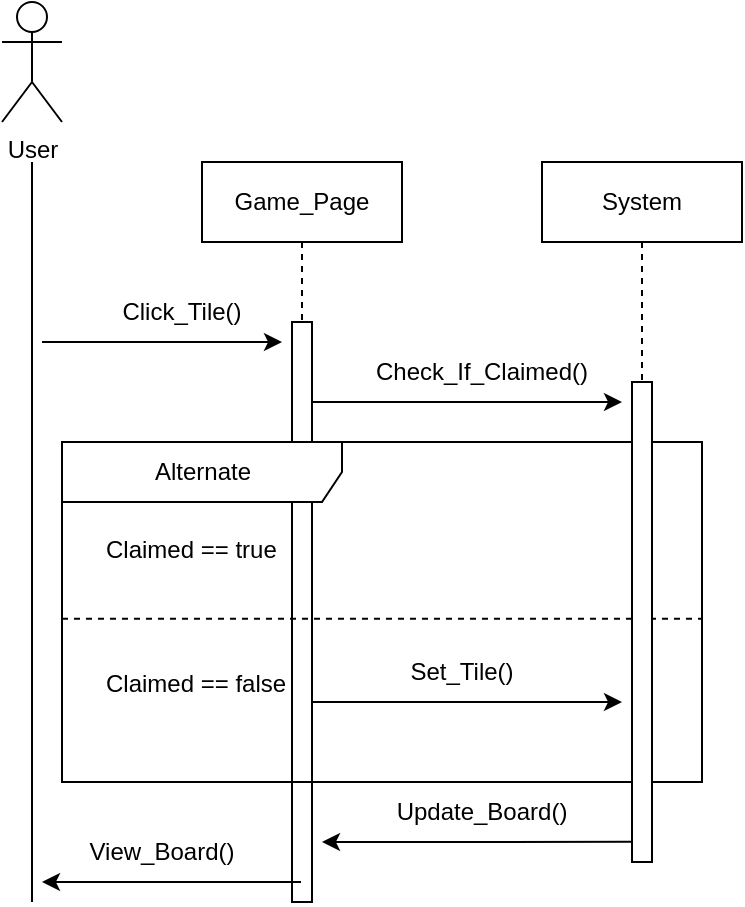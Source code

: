 <mxfile version="19.0.3" type="device" pages="3"><diagram name="Claim_Tile" id="13e1069c-82ec-6db2-03f1-153e76fe0fe0"><mxGraphModel dx="1185" dy="718" grid="1" gridSize="10" guides="1" tooltips="1" connect="1" arrows="1" fold="1" page="1" pageScale="1" pageWidth="1100" pageHeight="850" background="none" math="0" shadow="0"><root><mxCell id="0"/><mxCell id="1" parent="0"/><mxCell id="w6lyui0V9RTv1V7AO2TK-1" value="User" style="shape=umlActor;verticalLabelPosition=bottom;verticalAlign=top;html=1;outlineConnect=0;" vertex="1" parent="1"><mxGeometry x="120" y="80" width="30" height="60" as="geometry"/></mxCell><mxCell id="w6lyui0V9RTv1V7AO2TK-5" value="Game_Page" style="shape=umlLifeline;perimeter=lifelinePerimeter;whiteSpace=wrap;html=1;container=1;collapsible=0;recursiveResize=0;outlineConnect=0;" vertex="1" parent="1"><mxGeometry x="220" y="160" width="100" height="370" as="geometry"/></mxCell><mxCell id="w6lyui0V9RTv1V7AO2TK-9" value="" style="html=1;points=[];perimeter=orthogonalPerimeter;" vertex="1" parent="w6lyui0V9RTv1V7AO2TK-5"><mxGeometry x="45" y="80" width="10" height="290" as="geometry"/></mxCell><mxCell id="w6lyui0V9RTv1V7AO2TK-23" value="Alternate" style="shape=umlFrame;tabWidth=110;tabHeight=30;tabPosition=left;html=1;boundedLbl=1;labelInHeader=1;width=140;height=30;" vertex="1" parent="1"><mxGeometry x="150" y="300" width="320" height="170" as="geometry"/></mxCell><mxCell id="w6lyui0V9RTv1V7AO2TK-24" value="Claimed == true" style="text" vertex="1" parent="w6lyui0V9RTv1V7AO2TK-23"><mxGeometry width="100" height="20" relative="1" as="geometry"><mxPoint x="20" y="40" as="offset"/></mxGeometry></mxCell><mxCell id="w6lyui0V9RTv1V7AO2TK-25" value="Claimed == false" style="line;strokeWidth=1;dashed=1;labelPosition=center;verticalLabelPosition=bottom;align=left;verticalAlign=top;spacingLeft=20;spacingTop=15;" vertex="1" parent="w6lyui0V9RTv1V7AO2TK-23"><mxGeometry y="85" width="320" height="6.8" as="geometry"/></mxCell><mxCell id="w6lyui0V9RTv1V7AO2TK-27" value="Set_Tile()" style="text;html=1;strokeColor=none;fillColor=none;align=center;verticalAlign=middle;whiteSpace=wrap;rounded=0;" vertex="1" parent="w6lyui0V9RTv1V7AO2TK-23"><mxGeometry x="170" y="100" width="60" height="30" as="geometry"/></mxCell><mxCell id="w6lyui0V9RTv1V7AO2TK-6" value="System" style="shape=umlLifeline;perimeter=lifelinePerimeter;whiteSpace=wrap;html=1;container=1;collapsible=0;recursiveResize=0;outlineConnect=0;" vertex="1" parent="1"><mxGeometry x="390" y="160" width="100" height="350" as="geometry"/></mxCell><mxCell id="w6lyui0V9RTv1V7AO2TK-14" value="" style="html=1;points=[];perimeter=orthogonalPerimeter;" vertex="1" parent="w6lyui0V9RTv1V7AO2TK-6"><mxGeometry x="45" y="110" width="10" height="240" as="geometry"/></mxCell><mxCell id="w6lyui0V9RTv1V7AO2TK-8" value="" style="endArrow=none;html=1;rounded=0;" edge="1" parent="1"><mxGeometry width="50" height="50" relative="1" as="geometry"><mxPoint x="135" y="530" as="sourcePoint"/><mxPoint x="135" y="160" as="targetPoint"/></mxGeometry></mxCell><mxCell id="w6lyui0V9RTv1V7AO2TK-12" value="" style="endArrow=classic;html=1;rounded=0;" edge="1" parent="1"><mxGeometry width="50" height="50" relative="1" as="geometry"><mxPoint x="140" y="250" as="sourcePoint"/><mxPoint x="260" y="250" as="targetPoint"/></mxGeometry></mxCell><mxCell id="w6lyui0V9RTv1V7AO2TK-13" value="Click_Tile()" style="text;html=1;strokeColor=none;fillColor=none;align=center;verticalAlign=middle;whiteSpace=wrap;rounded=0;" vertex="1" parent="1"><mxGeometry x="180" y="220" width="60" height="30" as="geometry"/></mxCell><mxCell id="w6lyui0V9RTv1V7AO2TK-15" value="" style="endArrow=classic;html=1;rounded=0;" edge="1" parent="1" source="w6lyui0V9RTv1V7AO2TK-9"><mxGeometry width="50" height="50" relative="1" as="geometry"><mxPoint x="280" y="280" as="sourcePoint"/><mxPoint x="430" y="280" as="targetPoint"/><Array as="points"><mxPoint x="360" y="280"/></Array></mxGeometry></mxCell><mxCell id="w6lyui0V9RTv1V7AO2TK-16" value="Check_If_Claimed()" style="text;html=1;strokeColor=none;fillColor=none;align=center;verticalAlign=middle;whiteSpace=wrap;rounded=0;" vertex="1" parent="1"><mxGeometry x="330" y="250" width="60" height="30" as="geometry"/></mxCell><mxCell id="w6lyui0V9RTv1V7AO2TK-26" value="" style="endArrow=classic;html=1;rounded=0;" edge="1" parent="1" source="w6lyui0V9RTv1V7AO2TK-9"><mxGeometry width="50" height="50" relative="1" as="geometry"><mxPoint x="300" y="450" as="sourcePoint"/><mxPoint x="430" y="430" as="targetPoint"/></mxGeometry></mxCell><mxCell id="w6lyui0V9RTv1V7AO2TK-28" value="" style="endArrow=classic;html=1;rounded=0;exitX=0;exitY=0.958;exitDx=0;exitDy=0;exitPerimeter=0;" edge="1" parent="1" source="w6lyui0V9RTv1V7AO2TK-14"><mxGeometry width="50" height="50" relative="1" as="geometry"><mxPoint x="430" y="500" as="sourcePoint"/><mxPoint x="280" y="500" as="targetPoint"/><Array as="points"><mxPoint x="370" y="500"/></Array></mxGeometry></mxCell><mxCell id="w6lyui0V9RTv1V7AO2TK-30" value="Update_Board()" style="text;html=1;strokeColor=none;fillColor=none;align=center;verticalAlign=middle;whiteSpace=wrap;rounded=0;" vertex="1" parent="1"><mxGeometry x="330" y="470" width="60" height="30" as="geometry"/></mxCell><mxCell id="w6lyui0V9RTv1V7AO2TK-31" value="" style="endArrow=classic;html=1;rounded=0;" edge="1" parent="1" source="w6lyui0V9RTv1V7AO2TK-5"><mxGeometry width="50" height="50" relative="1" as="geometry"><mxPoint x="210" y="530" as="sourcePoint"/><mxPoint x="140" y="520" as="targetPoint"/></mxGeometry></mxCell><mxCell id="w6lyui0V9RTv1V7AO2TK-32" value="View_Board()" style="text;html=1;strokeColor=none;fillColor=none;align=center;verticalAlign=middle;whiteSpace=wrap;rounded=0;" vertex="1" parent="1"><mxGeometry x="170" y="490" width="60" height="30" as="geometry"/></mxCell></root></mxGraphModel></diagram><diagram id="nDzM5VuvZhsrjc9E02KG" name="Set_Tile"><mxGraphModel dx="981" dy="594" grid="1" gridSize="10" guides="1" tooltips="1" connect="1" arrows="1" fold="1" page="1" pageScale="1" pageWidth="850" pageHeight="1100" math="0" shadow="0"><root><mxCell id="0"/><mxCell id="1" parent="0"/><mxCell id="zgu_7ZHAVwZVyesgR9JH-1" value="User" style="shape=umlActor;verticalLabelPosition=bottom;verticalAlign=top;html=1;outlineConnect=0;" vertex="1" parent="1"><mxGeometry x="120" y="80" width="30" height="60" as="geometry"/></mxCell><mxCell id="zgu_7ZHAVwZVyesgR9JH-2" value="Game_Page" style="shape=umlLifeline;perimeter=lifelinePerimeter;whiteSpace=wrap;html=1;container=1;collapsible=0;recursiveResize=0;outlineConnect=0;" vertex="1" parent="1"><mxGeometry x="220" y="160" width="100" height="190" as="geometry"/></mxCell><mxCell id="zgu_7ZHAVwZVyesgR9JH-3" value="" style="html=1;points=[];perimeter=orthogonalPerimeter;" vertex="1" parent="zgu_7ZHAVwZVyesgR9JH-2"><mxGeometry x="45" y="80" width="10" height="110" as="geometry"/></mxCell><mxCell id="zgu_7ZHAVwZVyesgR9JH-19" value="View_Board()" style="text;html=1;strokeColor=none;fillColor=none;align=center;verticalAlign=middle;whiteSpace=wrap;rounded=0;" vertex="1" parent="zgu_7ZHAVwZVyesgR9JH-2"><mxGeometry x="-40" y="150" width="60" height="30" as="geometry"/></mxCell><mxCell id="zgu_7ZHAVwZVyesgR9JH-8" value="System" style="shape=umlLifeline;perimeter=lifelinePerimeter;whiteSpace=wrap;html=1;container=1;collapsible=0;recursiveResize=0;outlineConnect=0;" vertex="1" parent="1"><mxGeometry x="390" y="160" width="100" height="160" as="geometry"/></mxCell><mxCell id="zgu_7ZHAVwZVyesgR9JH-9" value="" style="html=1;points=[];perimeter=orthogonalPerimeter;" vertex="1" parent="zgu_7ZHAVwZVyesgR9JH-8"><mxGeometry x="45" y="110" width="10" height="50" as="geometry"/></mxCell><mxCell id="zgu_7ZHAVwZVyesgR9JH-10" value="" style="endArrow=none;html=1;rounded=0;" edge="1" parent="1"><mxGeometry width="50" height="50" relative="1" as="geometry"><mxPoint x="135" y="350" as="sourcePoint"/><mxPoint x="135" y="160" as="targetPoint"/></mxGeometry></mxCell><mxCell id="zgu_7ZHAVwZVyesgR9JH-11" value="" style="endArrow=classic;html=1;rounded=0;" edge="1" parent="1"><mxGeometry width="50" height="50" relative="1" as="geometry"><mxPoint x="140" y="250" as="sourcePoint"/><mxPoint x="260" y="250" as="targetPoint"/></mxGeometry></mxCell><mxCell id="zgu_7ZHAVwZVyesgR9JH-12" value="Click_Tile()" style="text;html=1;strokeColor=none;fillColor=none;align=center;verticalAlign=middle;whiteSpace=wrap;rounded=0;" vertex="1" parent="1"><mxGeometry x="180" y="220" width="60" height="30" as="geometry"/></mxCell><mxCell id="zgu_7ZHAVwZVyesgR9JH-13" value="" style="endArrow=classic;html=1;rounded=0;" edge="1" parent="1" source="zgu_7ZHAVwZVyesgR9JH-3"><mxGeometry width="50" height="50" relative="1" as="geometry"><mxPoint x="280" y="280" as="sourcePoint"/><mxPoint x="430" y="280" as="targetPoint"/><Array as="points"><mxPoint x="360" y="280"/></Array></mxGeometry></mxCell><mxCell id="zgu_7ZHAVwZVyesgR9JH-14" value="Set_Tile()" style="text;html=1;strokeColor=none;fillColor=none;align=center;verticalAlign=middle;whiteSpace=wrap;rounded=0;" vertex="1" parent="1"><mxGeometry x="330" y="250" width="60" height="30" as="geometry"/></mxCell><mxCell id="zgu_7ZHAVwZVyesgR9JH-16" value="" style="endArrow=classic;html=1;rounded=0;exitX=0;exitY=0.958;exitDx=0;exitDy=0;exitPerimeter=0;" edge="1" parent="1" source="zgu_7ZHAVwZVyesgR9JH-9"><mxGeometry width="50" height="50" relative="1" as="geometry"><mxPoint x="430" y="500" as="sourcePoint"/><mxPoint x="280" y="318" as="targetPoint"/><Array as="points"><mxPoint x="380" y="318"/></Array></mxGeometry></mxCell><mxCell id="zgu_7ZHAVwZVyesgR9JH-17" value="Update_Board()" style="text;html=1;strokeColor=none;fillColor=none;align=center;verticalAlign=middle;whiteSpace=wrap;rounded=0;" vertex="1" parent="1"><mxGeometry x="320" y="290" width="60" height="30" as="geometry"/></mxCell><mxCell id="zgu_7ZHAVwZVyesgR9JH-18" value="" style="endArrow=classic;html=1;rounded=0;" edge="1" parent="1" source="zgu_7ZHAVwZVyesgR9JH-2"><mxGeometry width="50" height="50" relative="1" as="geometry"><mxPoint x="210" y="530" as="sourcePoint"/><mxPoint x="140" y="340" as="targetPoint"/></mxGeometry></mxCell></root></mxGraphModel></diagram><diagram id="HaKJtDQg1LeJkUbWdWUK" name="Start_Game"><mxGraphModel dx="981" dy="594" grid="1" gridSize="10" guides="1" tooltips="1" connect="1" arrows="1" fold="1" page="1" pageScale="1" pageWidth="850" pageHeight="1100" math="0" shadow="0"><root><mxCell id="0"/><mxCell id="1" parent="0"/><mxCell id="jkbnqi7Mof6S6oii3CCE-1" value="User" style="shape=umlActor;verticalLabelPosition=bottom;verticalAlign=top;html=1;outlineConnect=0;" vertex="1" parent="1"><mxGeometry x="120" y="80" width="30" height="60" as="geometry"/></mxCell><mxCell id="jkbnqi7Mof6S6oii3CCE-2" value="Game_Page" style="shape=umlLifeline;perimeter=lifelinePerimeter;whiteSpace=wrap;html=1;container=1;collapsible=0;recursiveResize=0;outlineConnect=0;" vertex="1" parent="1"><mxGeometry x="220" y="160" width="100" height="190" as="geometry"/></mxCell><mxCell id="jkbnqi7Mof6S6oii3CCE-3" value="" style="html=1;points=[];perimeter=orthogonalPerimeter;" vertex="1" parent="jkbnqi7Mof6S6oii3CCE-2"><mxGeometry x="45" y="80" width="10" height="110" as="geometry"/></mxCell><mxCell id="jkbnqi7Mof6S6oii3CCE-4" value="View_Board()" style="text;html=1;strokeColor=none;fillColor=none;align=center;verticalAlign=middle;whiteSpace=wrap;rounded=0;" vertex="1" parent="jkbnqi7Mof6S6oii3CCE-2"><mxGeometry x="-40" y="150" width="60" height="30" as="geometry"/></mxCell><mxCell id="jkbnqi7Mof6S6oii3CCE-5" value="System" style="shape=umlLifeline;perimeter=lifelinePerimeter;whiteSpace=wrap;html=1;container=1;collapsible=0;recursiveResize=0;outlineConnect=0;" vertex="1" parent="1"><mxGeometry x="390" y="160" width="100" height="160" as="geometry"/></mxCell><mxCell id="jkbnqi7Mof6S6oii3CCE-6" value="" style="html=1;points=[];perimeter=orthogonalPerimeter;" vertex="1" parent="jkbnqi7Mof6S6oii3CCE-5"><mxGeometry x="45" y="110" width="10" height="50" as="geometry"/></mxCell><mxCell id="jkbnqi7Mof6S6oii3CCE-7" value="" style="endArrow=none;html=1;rounded=0;" edge="1" parent="1"><mxGeometry width="50" height="50" relative="1" as="geometry"><mxPoint x="135" y="350" as="sourcePoint"/><mxPoint x="135" y="160" as="targetPoint"/></mxGeometry></mxCell><mxCell id="jkbnqi7Mof6S6oii3CCE-8" value="" style="endArrow=classic;html=1;rounded=0;" edge="1" parent="1"><mxGeometry width="50" height="50" relative="1" as="geometry"><mxPoint x="140" y="250" as="sourcePoint"/><mxPoint x="260" y="250" as="targetPoint"/></mxGeometry></mxCell><mxCell id="jkbnqi7Mof6S6oii3CCE-9" value="Click_Start()" style="text;html=1;strokeColor=none;fillColor=none;align=center;verticalAlign=middle;whiteSpace=wrap;rounded=0;" vertex="1" parent="1"><mxGeometry x="180" y="220" width="60" height="30" as="geometry"/></mxCell><mxCell id="jkbnqi7Mof6S6oii3CCE-10" value="" style="endArrow=classic;html=1;rounded=0;" edge="1" parent="1" source="jkbnqi7Mof6S6oii3CCE-3"><mxGeometry width="50" height="50" relative="1" as="geometry"><mxPoint x="280" y="280" as="sourcePoint"/><mxPoint x="430" y="280" as="targetPoint"/><Array as="points"><mxPoint x="360" y="280"/></Array></mxGeometry></mxCell><mxCell id="jkbnqi7Mof6S6oii3CCE-11" value="Start_Game()" style="text;html=1;strokeColor=none;fillColor=none;align=center;verticalAlign=middle;whiteSpace=wrap;rounded=0;" vertex="1" parent="1"><mxGeometry x="330" y="250" width="60" height="30" as="geometry"/></mxCell><mxCell id="jkbnqi7Mof6S6oii3CCE-12" value="" style="endArrow=classic;html=1;rounded=0;exitX=0;exitY=0.958;exitDx=0;exitDy=0;exitPerimeter=0;" edge="1" parent="1" source="jkbnqi7Mof6S6oii3CCE-6"><mxGeometry width="50" height="50" relative="1" as="geometry"><mxPoint x="430" y="500" as="sourcePoint"/><mxPoint x="280" y="318.0" as="targetPoint"/><Array as="points"><mxPoint x="380" y="318"/></Array></mxGeometry></mxCell><mxCell id="jkbnqi7Mof6S6oii3CCE-13" value="Update_Board()" style="text;html=1;strokeColor=none;fillColor=none;align=center;verticalAlign=middle;whiteSpace=wrap;rounded=0;" vertex="1" parent="1"><mxGeometry x="320" y="290" width="60" height="30" as="geometry"/></mxCell><mxCell id="jkbnqi7Mof6S6oii3CCE-14" value="" style="endArrow=classic;html=1;rounded=0;" edge="1" parent="1" source="jkbnqi7Mof6S6oii3CCE-2"><mxGeometry width="50" height="50" relative="1" as="geometry"><mxPoint x="210" y="530" as="sourcePoint"/><mxPoint x="140" y="340" as="targetPoint"/></mxGeometry></mxCell></root></mxGraphModel></diagram></mxfile>